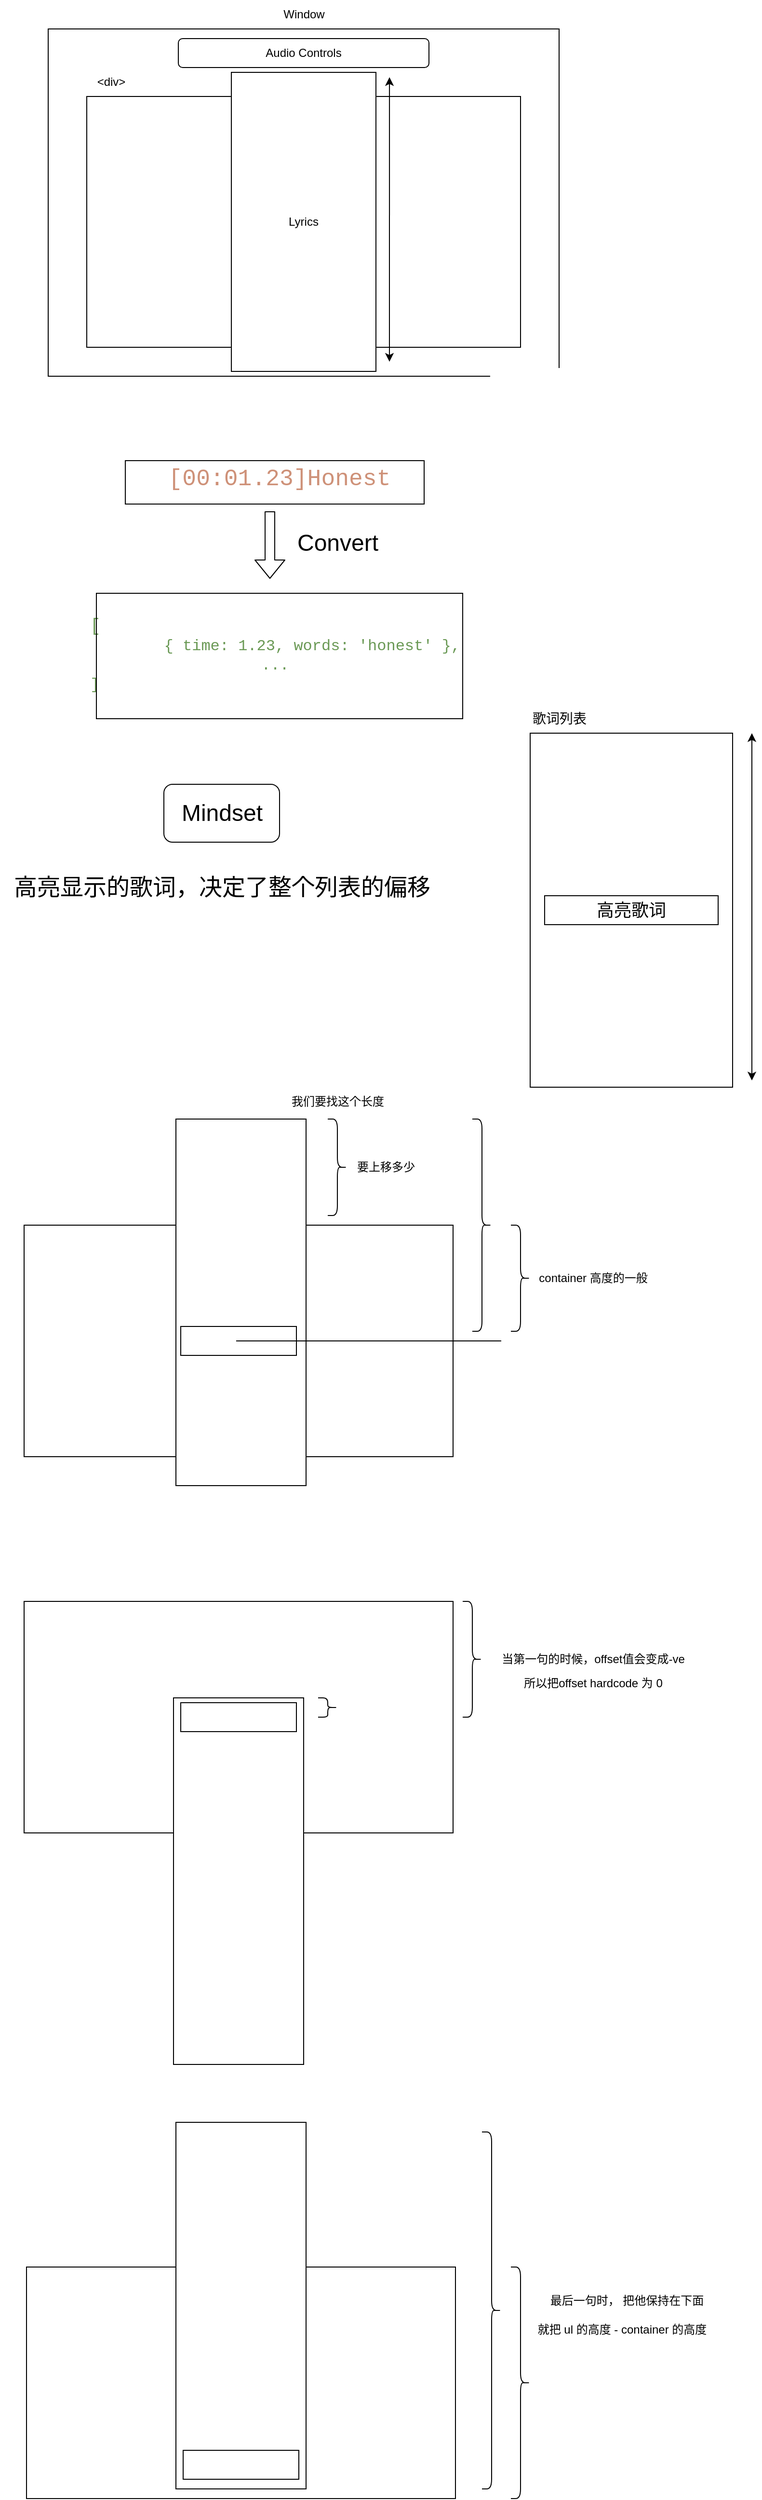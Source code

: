 <mxfile>
    <diagram id="2JdRt5TZ2nyHU2fgcCAm" name="Page-1">
        <mxGraphModel dx="887" dy="402" grid="1" gridSize="10" guides="1" tooltips="1" connect="1" arrows="1" fold="1" page="1" pageScale="1" pageWidth="850" pageHeight="1100" math="0" shadow="0">
            <root>
                <mxCell id="0"/>
                <mxCell id="1" parent="0"/>
                <mxCell id="2" value="" style="rounded=0;whiteSpace=wrap;html=1;" vertex="1" parent="1">
                    <mxGeometry x="70" y="90" width="530" height="360" as="geometry"/>
                </mxCell>
                <mxCell id="3" value="Audio Controls" style="rounded=1;whiteSpace=wrap;html=1;" vertex="1" parent="1">
                    <mxGeometry x="205" y="100" width="260" height="30" as="geometry"/>
                </mxCell>
                <mxCell id="4" value="Window" style="text;html=1;align=center;verticalAlign=middle;resizable=0;points=[];autosize=1;strokeColor=none;fillColor=none;" vertex="1" parent="1">
                    <mxGeometry x="300" y="60" width="70" height="30" as="geometry"/>
                </mxCell>
                <mxCell id="5" value="" style="rounded=0;whiteSpace=wrap;html=1;" vertex="1" parent="1">
                    <mxGeometry x="110" y="160" width="450" height="260" as="geometry"/>
                </mxCell>
                <mxCell id="6" value="&amp;lt;div&amp;gt;" style="text;html=1;align=center;verticalAlign=middle;resizable=0;points=[];autosize=1;strokeColor=none;fillColor=none;" vertex="1" parent="1">
                    <mxGeometry x="110" y="130" width="50" height="30" as="geometry"/>
                </mxCell>
                <mxCell id="7" value="Lyrics" style="rounded=0;whiteSpace=wrap;html=1;" vertex="1" parent="1">
                    <mxGeometry x="260" y="135" width="150" height="310" as="geometry"/>
                </mxCell>
                <mxCell id="8" value="" style="endArrow=classic;startArrow=classic;html=1;entryX=0.668;entryY=0.139;entryDx=0;entryDy=0;entryPerimeter=0;" edge="1" parent="1" target="2">
                    <mxGeometry width="50" height="50" relative="1" as="geometry">
                        <mxPoint x="424" y="434.95" as="sourcePoint"/>
                        <mxPoint x="424.04" y="260" as="targetPoint"/>
                    </mxGeometry>
                </mxCell>
                <mxCell id="9" value="&lt;div style=&quot;color: rgb(204, 204, 204); font-family: Consolas, &amp;quot;Courier New&amp;quot;, monospace; font-weight: normal; line-height: 19px; white-space: pre;&quot;&gt;&lt;div style=&quot;&quot;&gt;&lt;span style=&quot;color: rgb(206, 145, 120);&quot;&gt;&lt;font style=&quot;font-size: 24px;&quot;&gt;[00:01.23]Honest&lt;/font&gt;&lt;/span&gt;&lt;/div&gt;&lt;/div&gt;" style="text;whiteSpace=wrap;html=1;align=center;" vertex="1" parent="1">
                    <mxGeometry x="130" y="540" width="360" height="40" as="geometry"/>
                </mxCell>
                <mxCell id="10" value="" style="rounded=0;whiteSpace=wrap;html=1;fillColor=none;" vertex="1" parent="1">
                    <mxGeometry x="150" y="537.5" width="310" height="45" as="geometry"/>
                </mxCell>
                <mxCell id="12" value="" style="shape=flexArrow;endArrow=classic;html=1;" edge="1" parent="1">
                    <mxGeometry width="50" height="50" relative="1" as="geometry">
                        <mxPoint x="300" y="590" as="sourcePoint"/>
                        <mxPoint x="300" y="660" as="targetPoint"/>
                        <Array as="points"/>
                    </mxGeometry>
                </mxCell>
                <mxCell id="13" value="&lt;div style=&quot;color: rgb(204, 204, 204); font-family: Consolas, &amp;quot;Courier New&amp;quot;, monospace; line-height: 19px; white-space-collapse: preserve;&quot;&gt;&lt;div style=&quot;text-align: left;&quot;&gt;&lt;span style=&quot;color: rgb(106, 153, 85);&quot;&gt;&lt;font style=&quot;font-size: 18px;&quot;&gt;[&lt;/font&gt;&lt;/span&gt;&lt;/div&gt;&lt;div style=&quot;&quot;&gt;&lt;span style=&quot;color: rgb(106, 153, 85);&quot;&gt;&lt;font size=&quot;3&quot;&gt;&lt;span style=&quot;white-space: pre;&quot;&gt;&#x9;&lt;/span&gt;{ time: 1.23, words: &#39;honest&#39; },&lt;/font&gt;&lt;/span&gt;&lt;/div&gt;&lt;div style=&quot;&quot;&gt;&lt;span style=&quot;color: rgb(106, 153, 85);&quot;&gt;&lt;font size=&quot;3&quot;&gt;...&lt;/font&gt;&lt;/span&gt;&lt;/div&gt;&lt;div style=&quot;text-align: left;&quot;&gt;&lt;span style=&quot;color: rgb(106, 153, 85);&quot;&gt;&lt;font size=&quot;3&quot;&gt;]&lt;/font&gt;&lt;/span&gt;&lt;/div&gt;&lt;/div&gt;" style="text;html=1;align=center;verticalAlign=middle;resizable=0;points=[];autosize=1;strokeColor=none;fillColor=none;" vertex="1" parent="1">
                    <mxGeometry x="115" y="690" width="380" height="100" as="geometry"/>
                </mxCell>
                <mxCell id="14" value="" style="rounded=0;whiteSpace=wrap;html=1;fillColor=none;" vertex="1" parent="1">
                    <mxGeometry x="120" y="675" width="380" height="130" as="geometry"/>
                </mxCell>
                <mxCell id="15" value="&lt;font style=&quot;font-size: 24px;&quot;&gt;Convert&lt;/font&gt;" style="text;html=1;align=center;verticalAlign=middle;resizable=0;points=[];autosize=1;strokeColor=none;fillColor=none;" vertex="1" parent="1">
                    <mxGeometry x="315" y="603" width="110" height="40" as="geometry"/>
                </mxCell>
                <mxCell id="17" value="&lt;font style=&quot;font-size: 24px;&quot;&gt;Mindset&lt;/font&gt;" style="text;html=1;align=center;verticalAlign=middle;resizable=0;points=[];autosize=1;strokeColor=none;fillColor=none;" vertex="1" parent="1">
                    <mxGeometry x="195" y="883" width="110" height="40" as="geometry"/>
                </mxCell>
                <mxCell id="18" value="" style="rounded=1;whiteSpace=wrap;html=1;fillColor=none;" vertex="1" parent="1">
                    <mxGeometry x="190" y="873" width="120" height="60" as="geometry"/>
                </mxCell>
                <mxCell id="19" value="&lt;font style=&quot;font-size: 24px;&quot;&gt;高亮显示的歌词，决定了整个列表的偏移&lt;/font&gt;" style="text;html=1;align=center;verticalAlign=middle;resizable=0;points=[];autosize=1;strokeColor=none;fillColor=none;" vertex="1" parent="1">
                    <mxGeometry x="20" y="960" width="460" height="40" as="geometry"/>
                </mxCell>
                <mxCell id="20" value="" style="rounded=0;whiteSpace=wrap;html=1;" vertex="1" parent="1">
                    <mxGeometry x="570" y="820" width="210" height="367" as="geometry"/>
                </mxCell>
                <mxCell id="21" value="&lt;font style=&quot;font-size: 18px;&quot;&gt;高亮歌词&lt;/font&gt;" style="rounded=0;whiteSpace=wrap;html=1;" vertex="1" parent="1">
                    <mxGeometry x="585" y="988.5" width="180" height="30" as="geometry"/>
                </mxCell>
                <mxCell id="22" value="" style="endArrow=classic;startArrow=classic;html=1;" edge="1" parent="1">
                    <mxGeometry width="50" height="50" relative="1" as="geometry">
                        <mxPoint x="800" y="1180" as="sourcePoint"/>
                        <mxPoint x="800" y="820" as="targetPoint"/>
                    </mxGeometry>
                </mxCell>
                <mxCell id="23" value="&lt;font style=&quot;font-size: 14px;&quot;&gt;歌词列表&lt;/font&gt;" style="text;html=1;align=center;verticalAlign=middle;resizable=0;points=[];autosize=1;strokeColor=none;fillColor=none;" vertex="1" parent="1">
                    <mxGeometry x="560" y="790" width="80" height="30" as="geometry"/>
                </mxCell>
                <mxCell id="24" value="" style="rounded=0;whiteSpace=wrap;html=1;" vertex="1" parent="1">
                    <mxGeometry x="45" y="1330" width="445" height="240" as="geometry"/>
                </mxCell>
                <mxCell id="25" value="" style="rounded=0;whiteSpace=wrap;html=1;" vertex="1" parent="1">
                    <mxGeometry x="202.5" y="1220" width="135" height="380" as="geometry"/>
                </mxCell>
                <mxCell id="26" value="" style="rounded=0;whiteSpace=wrap;html=1;" vertex="1" parent="1">
                    <mxGeometry x="207.5" y="1435" width="120" height="30" as="geometry"/>
                </mxCell>
                <mxCell id="27" value="" style="shape=curlyBracket;whiteSpace=wrap;html=1;rounded=1;flipH=1;labelPosition=right;verticalLabelPosition=middle;align=left;verticalAlign=middle;" vertex="1" parent="1">
                    <mxGeometry x="360" y="1220" width="20" height="100" as="geometry"/>
                </mxCell>
                <mxCell id="28" value="" style="shape=curlyBracket;whiteSpace=wrap;html=1;rounded=1;flipH=1;labelPosition=right;verticalLabelPosition=middle;align=left;verticalAlign=middle;" vertex="1" parent="1">
                    <mxGeometry x="510" y="1220" width="20" height="220" as="geometry"/>
                </mxCell>
                <mxCell id="30" value="" style="endArrow=none;html=1;" edge="1" parent="1">
                    <mxGeometry width="50" height="50" relative="1" as="geometry">
                        <mxPoint x="265" y="1450" as="sourcePoint"/>
                        <mxPoint x="540" y="1450" as="targetPoint"/>
                    </mxGeometry>
                </mxCell>
                <mxCell id="31" value="" style="shape=curlyBracket;whiteSpace=wrap;html=1;rounded=1;flipH=1;labelPosition=right;verticalLabelPosition=middle;align=left;verticalAlign=middle;" vertex="1" parent="1">
                    <mxGeometry x="550" y="1330" width="20" height="110" as="geometry"/>
                </mxCell>
                <mxCell id="32" value="我们要找这个长度" style="text;html=1;align=center;verticalAlign=middle;resizable=0;points=[];autosize=1;strokeColor=none;fillColor=none;" vertex="1" parent="1">
                    <mxGeometry x="310" y="1187" width="120" height="30" as="geometry"/>
                </mxCell>
                <mxCell id="33" value="要上移多少" style="text;html=1;align=center;verticalAlign=middle;resizable=0;points=[];autosize=1;strokeColor=none;fillColor=none;" vertex="1" parent="1">
                    <mxGeometry x="380" y="1255" width="80" height="30" as="geometry"/>
                </mxCell>
                <mxCell id="34" value="" style="rounded=0;whiteSpace=wrap;html=1;" vertex="1" parent="1">
                    <mxGeometry x="45" y="1720" width="445" height="240" as="geometry"/>
                </mxCell>
                <mxCell id="35" value="" style="rounded=0;whiteSpace=wrap;html=1;" vertex="1" parent="1">
                    <mxGeometry x="200" y="1820" width="135" height="380" as="geometry"/>
                </mxCell>
                <mxCell id="36" value="" style="rounded=0;whiteSpace=wrap;html=1;" vertex="1" parent="1">
                    <mxGeometry x="207.5" y="1825" width="120" height="30" as="geometry"/>
                </mxCell>
                <mxCell id="37" value="" style="shape=curlyBracket;whiteSpace=wrap;html=1;rounded=1;flipH=1;labelPosition=right;verticalLabelPosition=middle;align=left;verticalAlign=middle;" vertex="1" parent="1">
                    <mxGeometry x="350" y="1820" width="20" height="20" as="geometry"/>
                </mxCell>
                <mxCell id="38" value="" style="shape=curlyBracket;whiteSpace=wrap;html=1;rounded=1;flipH=1;labelPosition=right;verticalLabelPosition=middle;align=left;verticalAlign=middle;" vertex="1" parent="1">
                    <mxGeometry x="500" y="1720" width="20" height="120" as="geometry"/>
                </mxCell>
                <mxCell id="39" value="container 高度的一般" style="text;html=1;align=center;verticalAlign=middle;resizable=0;points=[];autosize=1;strokeColor=none;fillColor=none;" vertex="1" parent="1">
                    <mxGeometry x="570" y="1370" width="130" height="30" as="geometry"/>
                </mxCell>
                <mxCell id="40" value="当第一句的时候，offset值会变成-ve" style="text;html=1;align=center;verticalAlign=middle;resizable=0;points=[];autosize=1;strokeColor=none;fillColor=none;" vertex="1" parent="1">
                    <mxGeometry x="530" y="1765" width="210" height="30" as="geometry"/>
                </mxCell>
                <mxCell id="41" value="所以把offset hardcode 为 0" style="text;html=1;align=center;verticalAlign=middle;resizable=0;points=[];autosize=1;strokeColor=none;fillColor=none;" vertex="1" parent="1">
                    <mxGeometry x="550" y="1790" width="170" height="30" as="geometry"/>
                </mxCell>
                <mxCell id="45" value="" style="rounded=0;whiteSpace=wrap;html=1;" vertex="1" parent="1">
                    <mxGeometry x="47.5" y="2410" width="445" height="240" as="geometry"/>
                </mxCell>
                <mxCell id="46" value="" style="rounded=0;whiteSpace=wrap;html=1;" vertex="1" parent="1">
                    <mxGeometry x="202.5" y="2260" width="135" height="380" as="geometry"/>
                </mxCell>
                <mxCell id="47" value="" style="rounded=0;whiteSpace=wrap;html=1;" vertex="1" parent="1">
                    <mxGeometry x="210" y="2600" width="120" height="30" as="geometry"/>
                </mxCell>
                <mxCell id="49" value="" style="shape=curlyBracket;whiteSpace=wrap;html=1;rounded=1;flipH=1;labelPosition=right;verticalLabelPosition=middle;align=left;verticalAlign=middle;" vertex="1" parent="1">
                    <mxGeometry x="520" y="2270" width="20" height="370" as="geometry"/>
                </mxCell>
                <mxCell id="50" value="" style="shape=curlyBracket;whiteSpace=wrap;html=1;rounded=1;flipH=1;labelPosition=right;verticalLabelPosition=middle;align=left;verticalAlign=middle;" vertex="1" parent="1">
                    <mxGeometry x="550" y="2410" width="20" height="240" as="geometry"/>
                </mxCell>
                <mxCell id="51" value="最后一句时， 把他保持在下面" style="text;html=1;align=center;verticalAlign=middle;resizable=0;points=[];autosize=1;strokeColor=none;fillColor=none;" vertex="1" parent="1">
                    <mxGeometry x="580" y="2430" width="180" height="30" as="geometry"/>
                </mxCell>
                <mxCell id="52" value="就把 ul 的高度 - container 的高度" style="text;html=1;align=center;verticalAlign=middle;resizable=0;points=[];autosize=1;strokeColor=none;fillColor=none;" vertex="1" parent="1">
                    <mxGeometry x="565" y="2460" width="200" height="30" as="geometry"/>
                </mxCell>
            </root>
        </mxGraphModel>
    </diagram>
</mxfile>
